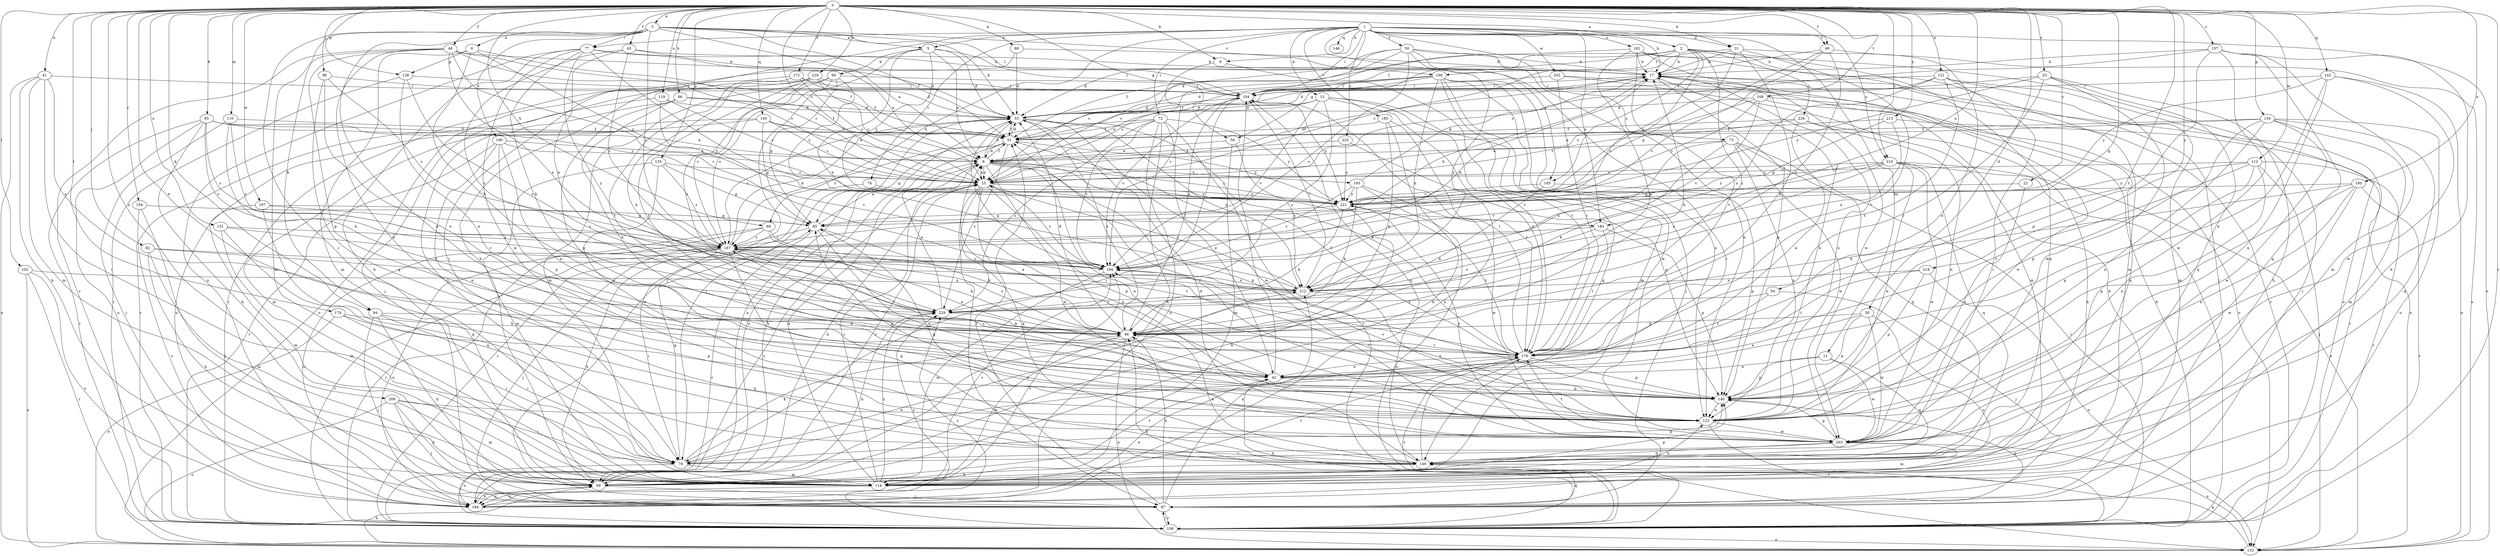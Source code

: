 strict digraph  {
0;
1;
2;
3;
5;
6;
8;
9;
11;
13;
17;
22;
23;
25;
30;
31;
33;
41;
42;
45;
48;
49;
50;
51;
54;
56;
60;
65;
66;
68;
69;
72;
73;
74;
77;
78;
82;
86;
87;
88;
94;
95;
96;
102;
104;
110;
112;
114;
119;
121;
122;
131;
132;
134;
135;
138;
140;
142;
145;
146;
149;
154;
157;
158;
162;
165;
167;
168;
172;
174;
176;
180;
183;
184;
185;
186;
190;
193;
194;
197;
202;
203;
209;
210;
212;
213;
218;
220;
221;
225;
226;
229;
0 -> 2  [label=a];
0 -> 3  [label=a];
0 -> 9  [label=b];
0 -> 22  [label=c];
0 -> 23  [label=c];
0 -> 25  [label=c];
0 -> 30  [label=d];
0 -> 31  [label=d];
0 -> 41  [label=e];
0 -> 42  [label=e];
0 -> 45  [label=f];
0 -> 48  [label=f];
0 -> 49  [label=f];
0 -> 54  [label=g];
0 -> 56  [label=g];
0 -> 65  [label=h];
0 -> 66  [label=h];
0 -> 68  [label=h];
0 -> 82  [label=j];
0 -> 86  [label=j];
0 -> 88  [label=k];
0 -> 94  [label=k];
0 -> 102  [label=l];
0 -> 110  [label=m];
0 -> 112  [label=m];
0 -> 119  [label=n];
0 -> 121  [label=n];
0 -> 131  [label=o];
0 -> 134  [label=p];
0 -> 135  [label=p];
0 -> 138  [label=p];
0 -> 142  [label=q];
0 -> 145  [label=q];
0 -> 154  [label=r];
0 -> 157  [label=r];
0 -> 158  [label=r];
0 -> 168  [label=t];
0 -> 172  [label=t];
0 -> 174  [label=t];
0 -> 176  [label=t];
0 -> 180  [label=u];
0 -> 183  [label=u];
0 -> 197  [label=w];
0 -> 209  [label=x];
0 -> 210  [label=x];
0 -> 213  [label=y];
0 -> 218  [label=y];
0 -> 220  [label=y];
1 -> 5  [label=a];
1 -> 9  [label=b];
1 -> 11  [label=b];
1 -> 13  [label=b];
1 -> 17  [label=b];
1 -> 31  [label=d];
1 -> 49  [label=f];
1 -> 50  [label=f];
1 -> 68  [label=h];
1 -> 69  [label=h];
1 -> 72  [label=i];
1 -> 73  [label=i];
1 -> 74  [label=i];
1 -> 77  [label=i];
1 -> 104  [label=l];
1 -> 132  [label=o];
1 -> 146  [label=q];
1 -> 162  [label=s];
1 -> 165  [label=s];
1 -> 183  [label=u];
1 -> 185  [label=v];
1 -> 202  [label=w];
1 -> 210  [label=x];
1 -> 225  [label=z];
2 -> 17  [label=b];
2 -> 33  [label=d];
2 -> 56  [label=g];
2 -> 104  [label=l];
2 -> 114  [label=m];
2 -> 149  [label=q];
2 -> 165  [label=s];
2 -> 167  [label=s];
2 -> 186  [label=v];
2 -> 226  [label=z];
2 -> 229  [label=z];
3 -> 5  [label=a];
3 -> 6  [label=a];
3 -> 8  [label=a];
3 -> 33  [label=d];
3 -> 51  [label=f];
3 -> 77  [label=i];
3 -> 78  [label=i];
3 -> 94  [label=k];
3 -> 104  [label=l];
3 -> 122  [label=n];
3 -> 167  [label=s];
3 -> 186  [label=v];
3 -> 190  [label=v];
5 -> 8  [label=a];
5 -> 33  [label=d];
5 -> 87  [label=j];
5 -> 95  [label=k];
5 -> 104  [label=l];
5 -> 212  [label=x];
5 -> 221  [label=y];
6 -> 25  [label=c];
6 -> 96  [label=k];
6 -> 114  [label=m];
6 -> 138  [label=p];
6 -> 221  [label=y];
8 -> 25  [label=c];
8 -> 33  [label=d];
8 -> 51  [label=f];
8 -> 69  [label=h];
8 -> 122  [label=n];
8 -> 140  [label=p];
8 -> 183  [label=u];
8 -> 193  [label=v];
8 -> 203  [label=w];
8 -> 221  [label=y];
9 -> 176  [label=t];
9 -> 194  [label=v];
11 -> 42  [label=e];
11 -> 140  [label=p];
11 -> 149  [label=q];
11 -> 203  [label=w];
13 -> 8  [label=a];
13 -> 33  [label=d];
13 -> 149  [label=q];
13 -> 176  [label=t];
13 -> 184  [label=u];
13 -> 194  [label=v];
13 -> 229  [label=z];
17 -> 104  [label=l];
17 -> 122  [label=n];
17 -> 132  [label=o];
17 -> 140  [label=p];
17 -> 158  [label=r];
22 -> 122  [label=n];
22 -> 221  [label=y];
23 -> 69  [label=h];
23 -> 104  [label=l];
23 -> 149  [label=q];
23 -> 176  [label=t];
23 -> 203  [label=w];
23 -> 221  [label=y];
25 -> 8  [label=a];
25 -> 17  [label=b];
25 -> 69  [label=h];
25 -> 87  [label=j];
25 -> 122  [label=n];
25 -> 140  [label=p];
25 -> 149  [label=q];
25 -> 221  [label=y];
30 -> 42  [label=e];
30 -> 96  [label=k];
30 -> 140  [label=p];
30 -> 184  [label=u];
30 -> 203  [label=w];
31 -> 17  [label=b];
31 -> 25  [label=c];
31 -> 42  [label=e];
31 -> 96  [label=k];
31 -> 176  [label=t];
31 -> 221  [label=y];
33 -> 51  [label=f];
33 -> 78  [label=i];
33 -> 96  [label=k];
33 -> 167  [label=s];
33 -> 176  [label=t];
33 -> 184  [label=u];
33 -> 203  [label=w];
33 -> 212  [label=x];
41 -> 69  [label=h];
41 -> 78  [label=i];
41 -> 104  [label=l];
41 -> 114  [label=m];
41 -> 132  [label=o];
41 -> 229  [label=z];
42 -> 8  [label=a];
42 -> 104  [label=l];
42 -> 140  [label=p];
45 -> 8  [label=a];
45 -> 17  [label=b];
45 -> 167  [label=s];
45 -> 212  [label=x];
45 -> 229  [label=z];
48 -> 17  [label=b];
48 -> 25  [label=c];
48 -> 51  [label=f];
48 -> 114  [label=m];
48 -> 122  [label=n];
48 -> 140  [label=p];
48 -> 158  [label=r];
48 -> 194  [label=v];
48 -> 212  [label=x];
49 -> 17  [label=b];
49 -> 60  [label=g];
49 -> 132  [label=o];
49 -> 167  [label=s];
49 -> 212  [label=x];
50 -> 17  [label=b];
50 -> 25  [label=c];
50 -> 33  [label=d];
50 -> 51  [label=f];
50 -> 78  [label=i];
50 -> 122  [label=n];
50 -> 194  [label=v];
50 -> 212  [label=x];
51 -> 8  [label=a];
51 -> 17  [label=b];
51 -> 33  [label=d];
51 -> 60  [label=g];
51 -> 184  [label=u];
51 -> 221  [label=y];
51 -> 229  [label=z];
54 -> 87  [label=j];
54 -> 176  [label=t];
54 -> 229  [label=z];
56 -> 8  [label=a];
56 -> 114  [label=m];
56 -> 212  [label=x];
60 -> 8  [label=a];
60 -> 96  [label=k];
60 -> 122  [label=n];
60 -> 158  [label=r];
60 -> 167  [label=s];
65 -> 8  [label=a];
65 -> 25  [label=c];
65 -> 51  [label=f];
65 -> 69  [label=h];
65 -> 158  [label=r];
65 -> 167  [label=s];
65 -> 184  [label=u];
65 -> 194  [label=v];
66 -> 33  [label=d];
66 -> 42  [label=e];
66 -> 51  [label=f];
66 -> 78  [label=i];
66 -> 140  [label=p];
68 -> 42  [label=e];
68 -> 158  [label=r];
68 -> 167  [label=s];
68 -> 176  [label=t];
68 -> 184  [label=u];
69 -> 25  [label=c];
69 -> 87  [label=j];
69 -> 140  [label=p];
69 -> 176  [label=t];
69 -> 184  [label=u];
72 -> 42  [label=e];
72 -> 51  [label=f];
72 -> 69  [label=h];
72 -> 158  [label=r];
72 -> 167  [label=s];
72 -> 184  [label=u];
72 -> 194  [label=v];
72 -> 221  [label=y];
72 -> 229  [label=z];
73 -> 8  [label=a];
73 -> 96  [label=k];
73 -> 122  [label=n];
73 -> 149  [label=q];
73 -> 158  [label=r];
73 -> 203  [label=w];
73 -> 212  [label=x];
74 -> 158  [label=r];
74 -> 221  [label=y];
77 -> 17  [label=b];
77 -> 33  [label=d];
77 -> 69  [label=h];
77 -> 96  [label=k];
77 -> 184  [label=u];
77 -> 203  [label=w];
77 -> 221  [label=y];
77 -> 229  [label=z];
78 -> 60  [label=g];
78 -> 96  [label=k];
78 -> 114  [label=m];
78 -> 140  [label=p];
78 -> 184  [label=u];
78 -> 212  [label=x];
82 -> 69  [label=h];
82 -> 114  [label=m];
82 -> 194  [label=v];
82 -> 229  [label=z];
86 -> 42  [label=e];
86 -> 104  [label=l];
86 -> 149  [label=q];
86 -> 167  [label=s];
87 -> 17  [label=b];
87 -> 51  [label=f];
87 -> 96  [label=k];
87 -> 140  [label=p];
87 -> 149  [label=q];
87 -> 158  [label=r];
87 -> 212  [label=x];
88 -> 17  [label=b];
88 -> 33  [label=d];
88 -> 78  [label=i];
94 -> 69  [label=h];
94 -> 78  [label=i];
94 -> 87  [label=j];
94 -> 96  [label=k];
94 -> 149  [label=q];
95 -> 60  [label=g];
95 -> 104  [label=l];
95 -> 114  [label=m];
95 -> 167  [label=s];
95 -> 221  [label=y];
95 -> 229  [label=z];
96 -> 17  [label=b];
96 -> 33  [label=d];
96 -> 104  [label=l];
96 -> 114  [label=m];
96 -> 132  [label=o];
96 -> 167  [label=s];
96 -> 176  [label=t];
102 -> 132  [label=o];
102 -> 158  [label=r];
102 -> 184  [label=u];
102 -> 212  [label=x];
104 -> 33  [label=d];
104 -> 78  [label=i];
104 -> 149  [label=q];
104 -> 194  [label=v];
104 -> 221  [label=y];
110 -> 51  [label=f];
110 -> 87  [label=j];
110 -> 96  [label=k];
110 -> 194  [label=v];
112 -> 25  [label=c];
112 -> 87  [label=j];
112 -> 122  [label=n];
112 -> 140  [label=p];
112 -> 158  [label=r];
112 -> 176  [label=t];
112 -> 221  [label=y];
114 -> 8  [label=a];
114 -> 25  [label=c];
114 -> 122  [label=n];
114 -> 176  [label=t];
114 -> 184  [label=u];
114 -> 194  [label=v];
114 -> 229  [label=z];
119 -> 25  [label=c];
119 -> 33  [label=d];
119 -> 158  [label=r];
119 -> 221  [label=y];
121 -> 33  [label=d];
121 -> 78  [label=i];
121 -> 87  [label=j];
121 -> 104  [label=l];
121 -> 114  [label=m];
121 -> 176  [label=t];
121 -> 212  [label=x];
122 -> 17  [label=b];
122 -> 51  [label=f];
122 -> 60  [label=g];
122 -> 158  [label=r];
122 -> 194  [label=v];
122 -> 203  [label=w];
131 -> 114  [label=m];
131 -> 149  [label=q];
131 -> 167  [label=s];
131 -> 194  [label=v];
132 -> 69  [label=h];
132 -> 149  [label=q];
134 -> 8  [label=a];
134 -> 51  [label=f];
134 -> 114  [label=m];
134 -> 122  [label=n];
134 -> 140  [label=p];
134 -> 149  [label=q];
134 -> 184  [label=u];
134 -> 203  [label=w];
135 -> 25  [label=c];
135 -> 60  [label=g];
135 -> 114  [label=m];
135 -> 167  [label=s];
135 -> 203  [label=w];
138 -> 42  [label=e];
138 -> 104  [label=l];
138 -> 158  [label=r];
138 -> 229  [label=z];
140 -> 122  [label=n];
140 -> 167  [label=s];
140 -> 194  [label=v];
142 -> 42  [label=e];
142 -> 104  [label=l];
142 -> 122  [label=n];
142 -> 132  [label=o];
142 -> 203  [label=w];
142 -> 221  [label=y];
145 -> 8  [label=a];
145 -> 25  [label=c];
145 -> 51  [label=f];
145 -> 60  [label=g];
145 -> 114  [label=m];
145 -> 184  [label=u];
149 -> 33  [label=d];
149 -> 69  [label=h];
149 -> 96  [label=k];
149 -> 176  [label=t];
154 -> 60  [label=g];
154 -> 87  [label=j];
154 -> 184  [label=u];
157 -> 17  [label=b];
157 -> 25  [label=c];
157 -> 69  [label=h];
157 -> 114  [label=m];
157 -> 140  [label=p];
157 -> 149  [label=q];
157 -> 203  [label=w];
158 -> 17  [label=b];
158 -> 25  [label=c];
158 -> 42  [label=e];
158 -> 87  [label=j];
158 -> 96  [label=k];
158 -> 132  [label=o];
158 -> 229  [label=z];
162 -> 17  [label=b];
162 -> 25  [label=c];
162 -> 87  [label=j];
162 -> 96  [label=k];
162 -> 132  [label=o];
162 -> 176  [label=t];
162 -> 203  [label=w];
165 -> 96  [label=k];
165 -> 140  [label=p];
165 -> 221  [label=y];
167 -> 17  [label=b];
167 -> 33  [label=d];
167 -> 69  [label=h];
167 -> 78  [label=i];
167 -> 87  [label=j];
167 -> 96  [label=k];
167 -> 149  [label=q];
167 -> 158  [label=r];
167 -> 176  [label=t];
167 -> 184  [label=u];
167 -> 194  [label=v];
168 -> 25  [label=c];
168 -> 33  [label=d];
168 -> 149  [label=q];
168 -> 194  [label=v];
168 -> 203  [label=w];
168 -> 221  [label=y];
172 -> 25  [label=c];
172 -> 51  [label=f];
172 -> 104  [label=l];
172 -> 158  [label=r];
172 -> 176  [label=t];
174 -> 78  [label=i];
174 -> 96  [label=k];
174 -> 132  [label=o];
174 -> 140  [label=p];
176 -> 42  [label=e];
176 -> 51  [label=f];
176 -> 104  [label=l];
176 -> 140  [label=p];
176 -> 158  [label=r];
180 -> 96  [label=k];
180 -> 122  [label=n];
180 -> 140  [label=p];
180 -> 158  [label=r];
180 -> 203  [label=w];
180 -> 221  [label=y];
183 -> 140  [label=p];
183 -> 167  [label=s];
183 -> 176  [label=t];
183 -> 229  [label=z];
184 -> 42  [label=e];
184 -> 69  [label=h];
184 -> 194  [label=v];
184 -> 229  [label=z];
185 -> 51  [label=f];
185 -> 69  [label=h];
185 -> 96  [label=k];
185 -> 176  [label=t];
186 -> 25  [label=c];
186 -> 33  [label=d];
186 -> 51  [label=f];
186 -> 87  [label=j];
186 -> 104  [label=l];
186 -> 114  [label=m];
186 -> 122  [label=n];
186 -> 176  [label=t];
186 -> 203  [label=w];
186 -> 212  [label=x];
190 -> 8  [label=a];
190 -> 42  [label=e];
190 -> 122  [label=n];
190 -> 140  [label=p];
190 -> 158  [label=r];
190 -> 194  [label=v];
193 -> 17  [label=b];
193 -> 96  [label=k];
193 -> 132  [label=o];
193 -> 194  [label=v];
193 -> 203  [label=w];
193 -> 221  [label=y];
194 -> 17  [label=b];
194 -> 25  [label=c];
194 -> 33  [label=d];
194 -> 114  [label=m];
194 -> 212  [label=x];
197 -> 60  [label=g];
197 -> 114  [label=m];
197 -> 149  [label=q];
197 -> 167  [label=s];
202 -> 104  [label=l];
202 -> 114  [label=m];
202 -> 132  [label=o];
202 -> 176  [label=t];
203 -> 60  [label=g];
203 -> 78  [label=i];
203 -> 114  [label=m];
203 -> 132  [label=o];
203 -> 140  [label=p];
203 -> 149  [label=q];
203 -> 176  [label=t];
203 -> 221  [label=y];
209 -> 69  [label=h];
209 -> 78  [label=i];
209 -> 87  [label=j];
209 -> 114  [label=m];
209 -> 122  [label=n];
209 -> 132  [label=o];
210 -> 25  [label=c];
210 -> 122  [label=n];
210 -> 132  [label=o];
210 -> 149  [label=q];
210 -> 158  [label=r];
210 -> 194  [label=v];
210 -> 203  [label=w];
210 -> 212  [label=x];
210 -> 221  [label=y];
212 -> 25  [label=c];
212 -> 104  [label=l];
212 -> 122  [label=n];
212 -> 167  [label=s];
212 -> 229  [label=z];
213 -> 51  [label=f];
213 -> 60  [label=g];
213 -> 158  [label=r];
213 -> 212  [label=x];
218 -> 132  [label=o];
218 -> 140  [label=p];
218 -> 176  [label=t];
218 -> 212  [label=x];
220 -> 25  [label=c];
220 -> 33  [label=d];
220 -> 87  [label=j];
220 -> 96  [label=k];
220 -> 104  [label=l];
220 -> 132  [label=o];
220 -> 167  [label=s];
220 -> 176  [label=t];
221 -> 60  [label=g];
221 -> 69  [label=h];
221 -> 96  [label=k];
221 -> 176  [label=t];
225 -> 8  [label=a];
225 -> 140  [label=p];
225 -> 221  [label=y];
226 -> 25  [label=c];
226 -> 42  [label=e];
226 -> 51  [label=f];
226 -> 69  [label=h];
226 -> 122  [label=n];
229 -> 8  [label=a];
229 -> 69  [label=h];
229 -> 96  [label=k];
}
